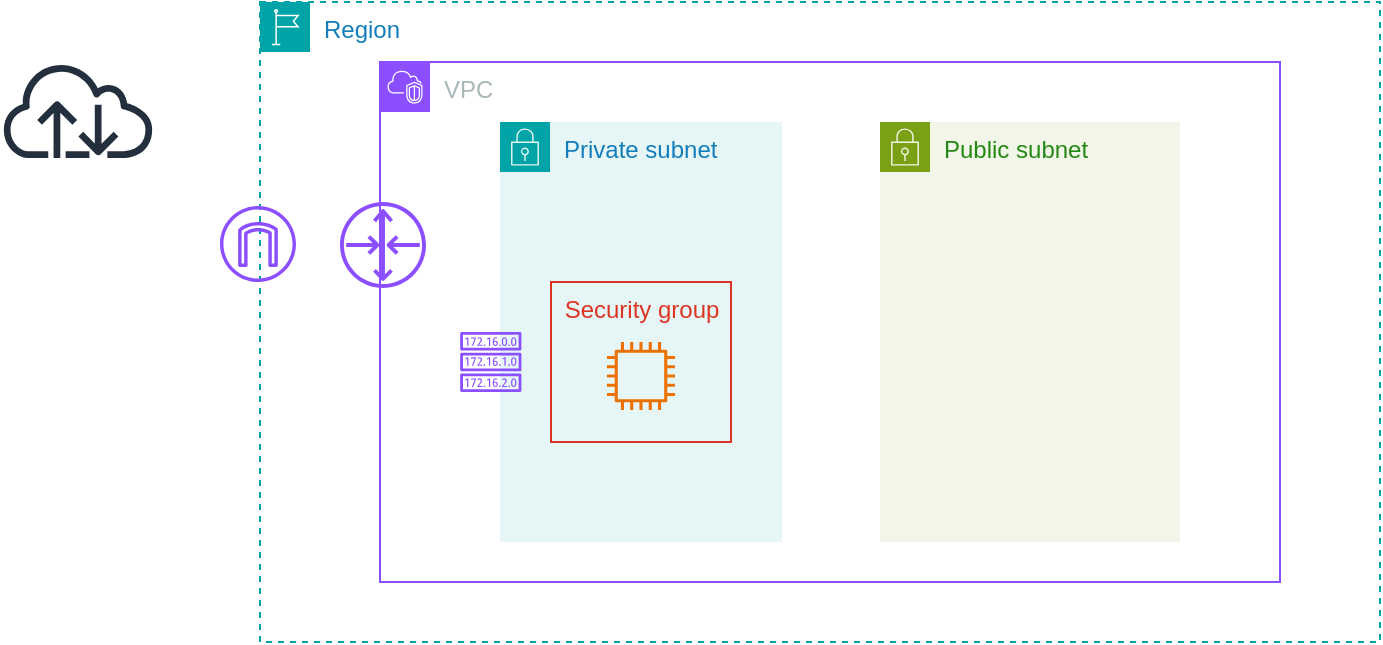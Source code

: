 <mxfile version="24.8.8">
  <diagram name="Página-1" id="1oeSey__Dk8kdUZlQU1B">
    <mxGraphModel dx="794" dy="420" grid="1" gridSize="10" guides="1" tooltips="1" connect="1" arrows="1" fold="1" page="1" pageScale="1" pageWidth="827" pageHeight="1169" math="0" shadow="0">
      <root>
        <mxCell id="0" />
        <mxCell id="1" parent="0" />
        <mxCell id="zIUdcV4M7nH9BnjpDasB-1" value="" style="sketch=0;outlineConnect=0;fontColor=#232F3E;gradientColor=none;fillColor=#232F3D;strokeColor=none;dashed=0;verticalLabelPosition=bottom;verticalAlign=top;align=center;html=1;fontSize=12;fontStyle=0;aspect=fixed;pointerEvents=1;shape=mxgraph.aws4.internet;" vertex="1" parent="1">
          <mxGeometry x="70" y="90" width="78" height="48" as="geometry" />
        </mxCell>
        <mxCell id="zIUdcV4M7nH9BnjpDasB-5" value="VPC" style="points=[[0,0],[0.25,0],[0.5,0],[0.75,0],[1,0],[1,0.25],[1,0.5],[1,0.75],[1,1],[0.75,1],[0.5,1],[0.25,1],[0,1],[0,0.75],[0,0.5],[0,0.25]];outlineConnect=0;gradientColor=none;html=1;whiteSpace=wrap;fontSize=12;fontStyle=0;container=1;pointerEvents=0;collapsible=0;recursiveResize=0;shape=mxgraph.aws4.group;grIcon=mxgraph.aws4.group_vpc2;strokeColor=#8C4FFF;fillColor=none;verticalAlign=top;align=left;spacingLeft=30;fontColor=#AAB7B8;dashed=0;" vertex="1" parent="1">
          <mxGeometry x="260" y="90" width="450" height="260" as="geometry" />
        </mxCell>
        <mxCell id="zIUdcV4M7nH9BnjpDasB-2" value="Private subnet" style="points=[[0,0],[0.25,0],[0.5,0],[0.75,0],[1,0],[1,0.25],[1,0.5],[1,0.75],[1,1],[0.75,1],[0.5,1],[0.25,1],[0,1],[0,0.75],[0,0.5],[0,0.25]];outlineConnect=0;gradientColor=none;html=1;whiteSpace=wrap;fontSize=12;fontStyle=0;container=1;pointerEvents=0;collapsible=0;recursiveResize=0;shape=mxgraph.aws4.group;grIcon=mxgraph.aws4.group_security_group;grStroke=0;strokeColor=#00A4A6;fillColor=#E6F6F7;verticalAlign=top;align=left;spacingLeft=30;fontColor=#147EBA;dashed=0;" vertex="1" parent="zIUdcV4M7nH9BnjpDasB-5">
          <mxGeometry x="60" y="30" width="141" height="210" as="geometry" />
        </mxCell>
        <mxCell id="zIUdcV4M7nH9BnjpDasB-3" value="Public subnet" style="points=[[0,0],[0.25,0],[0.5,0],[0.75,0],[1,0],[1,0.25],[1,0.5],[1,0.75],[1,1],[0.75,1],[0.5,1],[0.25,1],[0,1],[0,0.75],[0,0.5],[0,0.25]];outlineConnect=0;gradientColor=none;html=1;whiteSpace=wrap;fontSize=12;fontStyle=0;container=1;pointerEvents=0;collapsible=0;recursiveResize=0;shape=mxgraph.aws4.group;grIcon=mxgraph.aws4.group_security_group;grStroke=0;strokeColor=#7AA116;fillColor=#F2F6E8;verticalAlign=top;align=left;spacingLeft=30;fontColor=#248814;dashed=0;" vertex="1" parent="zIUdcV4M7nH9BnjpDasB-5">
          <mxGeometry x="250" y="30" width="150" height="210" as="geometry" />
        </mxCell>
        <mxCell id="zIUdcV4M7nH9BnjpDasB-14" value="" style="sketch=0;outlineConnect=0;fontColor=#232F3E;gradientColor=none;fillColor=#8C4FFF;strokeColor=none;dashed=0;verticalLabelPosition=bottom;verticalAlign=top;align=center;html=1;fontSize=12;fontStyle=0;aspect=fixed;pointerEvents=1;shape=mxgraph.aws4.router;" vertex="1" parent="zIUdcV4M7nH9BnjpDasB-5">
          <mxGeometry x="-20" y="70" width="43" height="43" as="geometry" />
        </mxCell>
        <mxCell id="zIUdcV4M7nH9BnjpDasB-8" style="edgeStyle=orthogonalEdgeStyle;rounded=0;orthogonalLoop=1;jettySize=auto;html=1;exitX=0.5;exitY=1;exitDx=0;exitDy=0;" edge="1" parent="1" source="zIUdcV4M7nH9BnjpDasB-5" target="zIUdcV4M7nH9BnjpDasB-5">
          <mxGeometry relative="1" as="geometry" />
        </mxCell>
        <mxCell id="zIUdcV4M7nH9BnjpDasB-9" value="Region" style="points=[[0,0],[0.25,0],[0.5,0],[0.75,0],[1,0],[1,0.25],[1,0.5],[1,0.75],[1,1],[0.75,1],[0.5,1],[0.25,1],[0,1],[0,0.75],[0,0.5],[0,0.25]];outlineConnect=0;gradientColor=none;html=1;whiteSpace=wrap;fontSize=12;fontStyle=0;container=1;pointerEvents=0;collapsible=0;recursiveResize=0;shape=mxgraph.aws4.group;grIcon=mxgraph.aws4.group_region;strokeColor=#00A4A6;fillColor=none;verticalAlign=top;align=left;spacingLeft=30;fontColor=#147EBA;dashed=1;" vertex="1" parent="1">
          <mxGeometry x="200" y="60" width="560" height="320" as="geometry" />
        </mxCell>
        <mxCell id="zIUdcV4M7nH9BnjpDasB-10" value="Security group" style="fillColor=none;strokeColor=#DD3522;verticalAlign=top;fontStyle=0;fontColor=#DD3522;whiteSpace=wrap;html=1;" vertex="1" parent="zIUdcV4M7nH9BnjpDasB-9">
          <mxGeometry x="145.5" y="140" width="90" height="80" as="geometry" />
        </mxCell>
        <mxCell id="zIUdcV4M7nH9BnjpDasB-11" value="" style="sketch=0;outlineConnect=0;fontColor=#232F3E;gradientColor=none;fillColor=#ED7100;strokeColor=none;dashed=0;verticalLabelPosition=bottom;verticalAlign=top;align=center;html=1;fontSize=12;fontStyle=0;aspect=fixed;pointerEvents=1;shape=mxgraph.aws4.instance2;" vertex="1" parent="zIUdcV4M7nH9BnjpDasB-9">
          <mxGeometry x="173.5" y="170" width="34" height="34" as="geometry" />
        </mxCell>
        <mxCell id="zIUdcV4M7nH9BnjpDasB-12" value="" style="sketch=0;outlineConnect=0;fontColor=#232F3E;gradientColor=none;fillColor=#8C4FFF;strokeColor=none;dashed=0;verticalLabelPosition=bottom;verticalAlign=top;align=center;html=1;fontSize=12;fontStyle=0;aspect=fixed;pointerEvents=1;shape=mxgraph.aws4.route_table;" vertex="1" parent="zIUdcV4M7nH9BnjpDasB-9">
          <mxGeometry x="100" y="165" width="30.79" height="30" as="geometry" />
        </mxCell>
        <mxCell id="zIUdcV4M7nH9BnjpDasB-13" value="" style="sketch=0;outlineConnect=0;fontColor=#232F3E;gradientColor=none;fillColor=#8C4FFF;strokeColor=none;dashed=0;verticalLabelPosition=bottom;verticalAlign=top;align=center;html=1;fontSize=12;fontStyle=0;aspect=fixed;pointerEvents=1;shape=mxgraph.aws4.internet_gateway;" vertex="1" parent="1">
          <mxGeometry x="180" y="162" width="38" height="38" as="geometry" />
        </mxCell>
      </root>
    </mxGraphModel>
  </diagram>
</mxfile>
